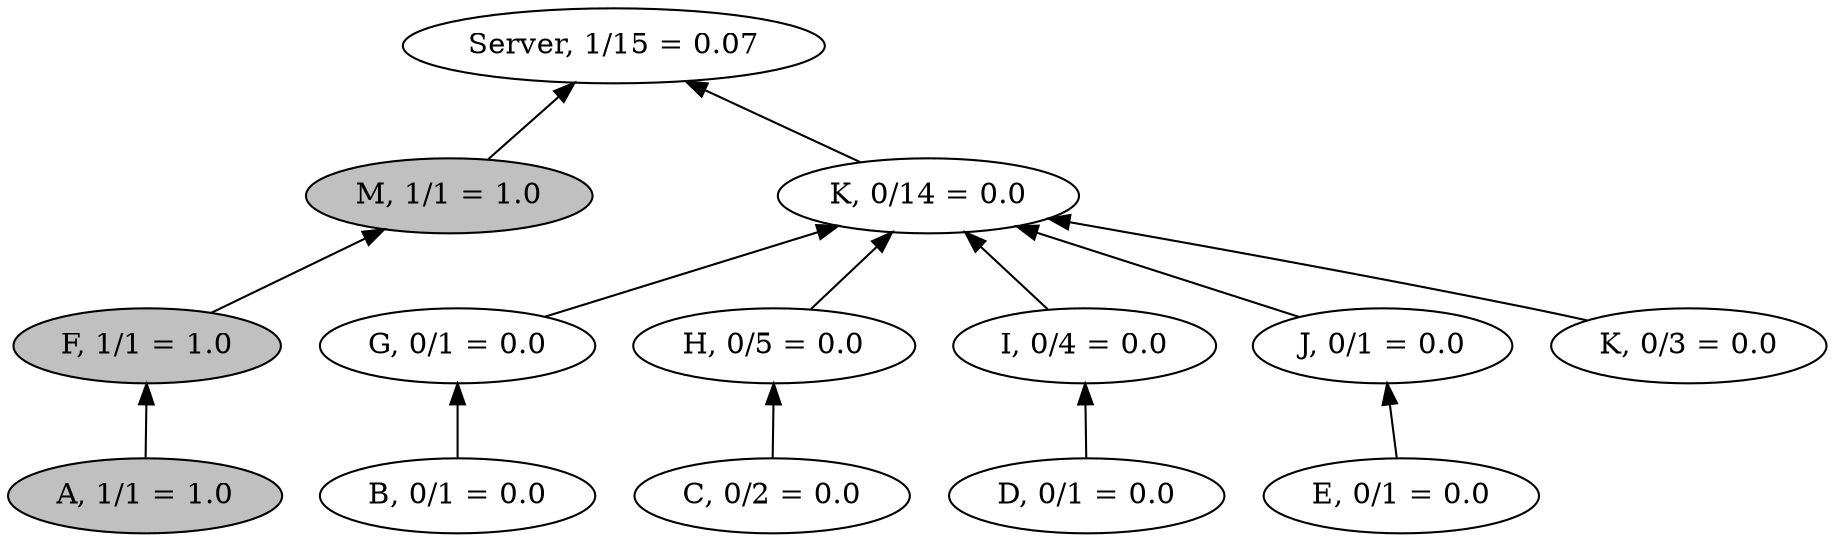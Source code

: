 digraph {
    rankdir=BT
    "A" -> "F"
    "B" -> "G"
    "C" -> "H"
    "D" -> "I"
    "E" -> "J"
    "K" -> "L"
    "G" -> "L"
    "H" -> "L"
    "I" -> "L"
    "J" -> "L"
    "F" -> "M"
    "L" -> "Server"
    "M" -> "Server"

    "G" [label="G, 0/1 = 0.0"]
    "B" [label="B, 0/1 = 0.0"]
    "H" [label="H, 0/5 = 0.0"]
    "C" [label="C, 0/2 = 0.0"]
    "I" [label="I, 0/4 = 0.0"]
    "D" [label="D, 0/1 = 0.0"]
    "J" [label="J, 0/1 = 0.0"]
    "E" [label="E, 0/1 = 0.0"]
    "K" [label="K, 0/3 = 0.0"]
    "L" [label="K, 0/14 = 0.0"]
    "M" [label="M, 1/1 = 1.0" style=filled, fillcolor=gray]
    "F" [label="F, 1/1 = 1.0" style=filled, fillcolor=gray]
    "A" [label="A, 1/1 = 1.0" style=filled, fillcolor=gray]
    "Server" [label="Server, 1/15 = 0.07"]
}
